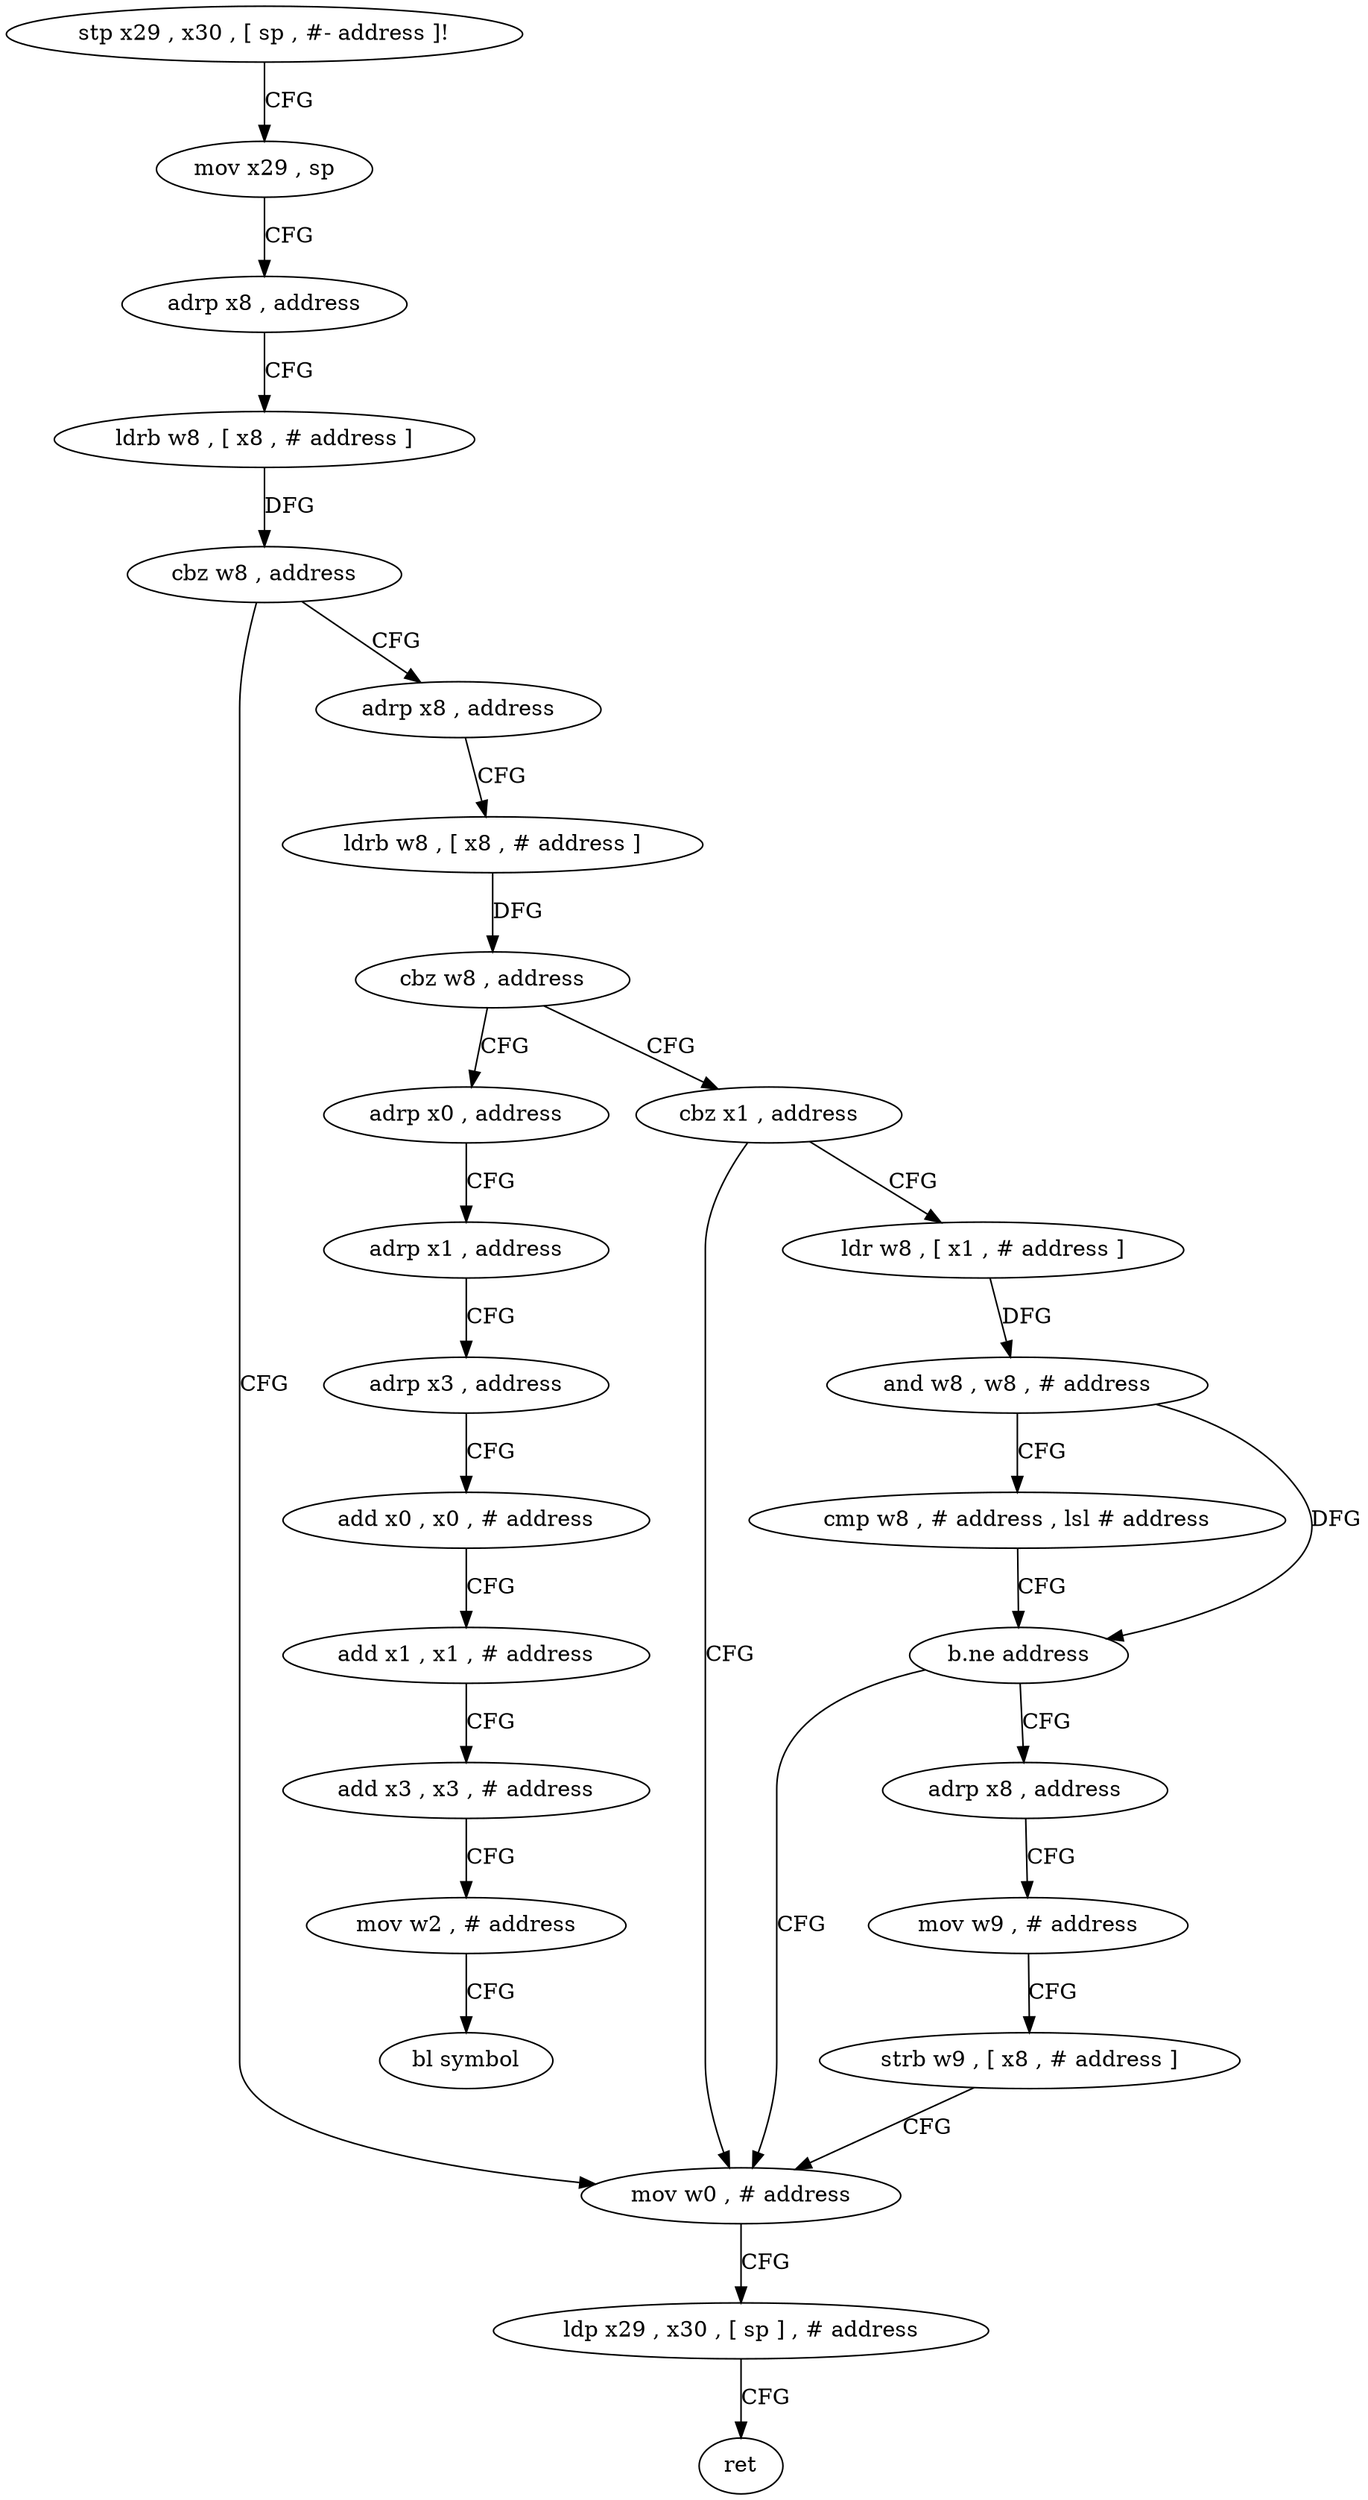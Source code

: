 digraph "func" {
"4215920" [label = "stp x29 , x30 , [ sp , #- address ]!" ]
"4215924" [label = "mov x29 , sp" ]
"4215928" [label = "adrp x8 , address" ]
"4215932" [label = "ldrb w8 , [ x8 , # address ]" ]
"4215936" [label = "cbz w8 , address" ]
"4215984" [label = "mov w0 , # address" ]
"4215940" [label = "adrp x8 , address" ]
"4215988" [label = "ldp x29 , x30 , [ sp ] , # address" ]
"4215992" [label = "ret" ]
"4215944" [label = "ldrb w8 , [ x8 , # address ]" ]
"4215948" [label = "cbz w8 , address" ]
"4215996" [label = "adrp x0 , address" ]
"4215952" [label = "cbz x1 , address" ]
"4216000" [label = "adrp x1 , address" ]
"4216004" [label = "adrp x3 , address" ]
"4216008" [label = "add x0 , x0 , # address" ]
"4216012" [label = "add x1 , x1 , # address" ]
"4216016" [label = "add x3 , x3 , # address" ]
"4216020" [label = "mov w2 , # address" ]
"4216024" [label = "bl symbol" ]
"4215956" [label = "ldr w8 , [ x1 , # address ]" ]
"4215960" [label = "and w8 , w8 , # address" ]
"4215964" [label = "cmp w8 , # address , lsl # address" ]
"4215968" [label = "b.ne address" ]
"4215972" [label = "adrp x8 , address" ]
"4215976" [label = "mov w9 , # address" ]
"4215980" [label = "strb w9 , [ x8 , # address ]" ]
"4215920" -> "4215924" [ label = "CFG" ]
"4215924" -> "4215928" [ label = "CFG" ]
"4215928" -> "4215932" [ label = "CFG" ]
"4215932" -> "4215936" [ label = "DFG" ]
"4215936" -> "4215984" [ label = "CFG" ]
"4215936" -> "4215940" [ label = "CFG" ]
"4215984" -> "4215988" [ label = "CFG" ]
"4215940" -> "4215944" [ label = "CFG" ]
"4215988" -> "4215992" [ label = "CFG" ]
"4215944" -> "4215948" [ label = "DFG" ]
"4215948" -> "4215996" [ label = "CFG" ]
"4215948" -> "4215952" [ label = "CFG" ]
"4215996" -> "4216000" [ label = "CFG" ]
"4215952" -> "4215984" [ label = "CFG" ]
"4215952" -> "4215956" [ label = "CFG" ]
"4216000" -> "4216004" [ label = "CFG" ]
"4216004" -> "4216008" [ label = "CFG" ]
"4216008" -> "4216012" [ label = "CFG" ]
"4216012" -> "4216016" [ label = "CFG" ]
"4216016" -> "4216020" [ label = "CFG" ]
"4216020" -> "4216024" [ label = "CFG" ]
"4215956" -> "4215960" [ label = "DFG" ]
"4215960" -> "4215964" [ label = "CFG" ]
"4215960" -> "4215968" [ label = "DFG" ]
"4215964" -> "4215968" [ label = "CFG" ]
"4215968" -> "4215984" [ label = "CFG" ]
"4215968" -> "4215972" [ label = "CFG" ]
"4215972" -> "4215976" [ label = "CFG" ]
"4215976" -> "4215980" [ label = "CFG" ]
"4215980" -> "4215984" [ label = "CFG" ]
}
